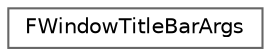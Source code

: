 digraph "Graphical Class Hierarchy"
{
 // INTERACTIVE_SVG=YES
 // LATEX_PDF_SIZE
  bgcolor="transparent";
  edge [fontname=Helvetica,fontsize=10,labelfontname=Helvetica,labelfontsize=10];
  node [fontname=Helvetica,fontsize=10,shape=box,height=0.2,width=0.4];
  rankdir="LR";
  Node0 [id="Node000000",label="FWindowTitleBarArgs",height=0.2,width=0.4,color="grey40", fillcolor="white", style="filled",URL="$dd/d85/structFWindowTitleBarArgs.html",tooltip=" "];
}
